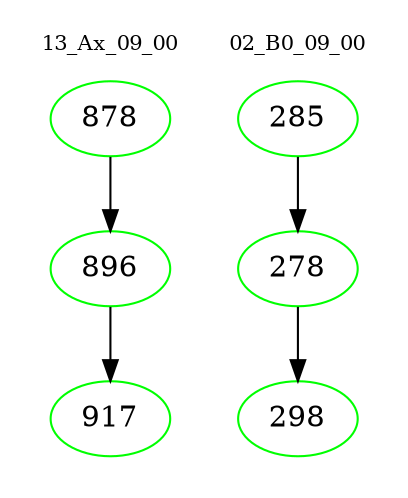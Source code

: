 digraph{
subgraph cluster_0 {
color = white
label = "13_Ax_09_00";
fontsize=10;
T0_878 [label="878", color="green"]
T0_878 -> T0_896 [color="black"]
T0_896 [label="896", color="green"]
T0_896 -> T0_917 [color="black"]
T0_917 [label="917", color="green"]
}
subgraph cluster_1 {
color = white
label = "02_B0_09_00";
fontsize=10;
T1_285 [label="285", color="green"]
T1_285 -> T1_278 [color="black"]
T1_278 [label="278", color="green"]
T1_278 -> T1_298 [color="black"]
T1_298 [label="298", color="green"]
}
}
